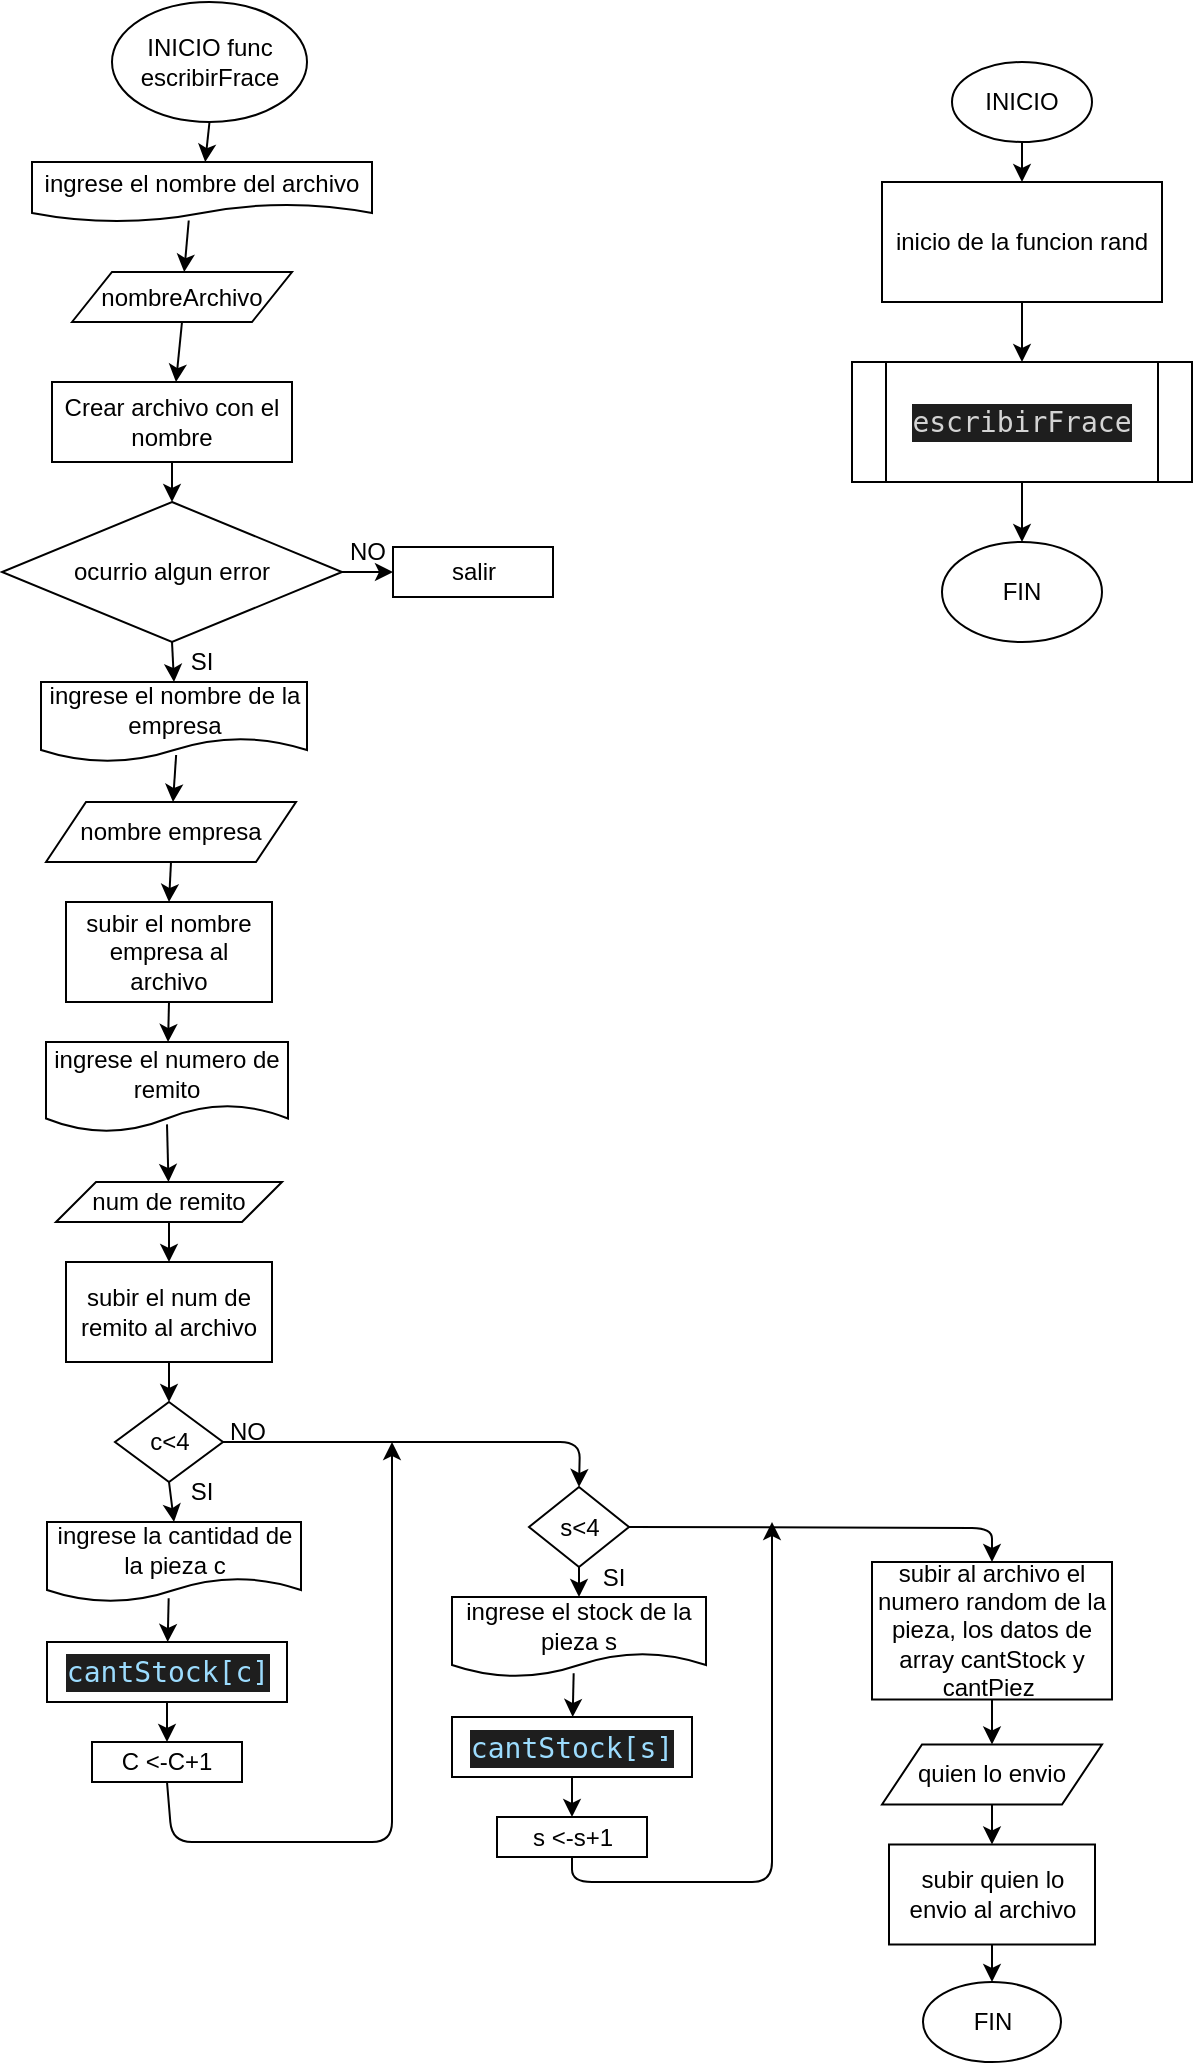 <mxfile>
    <diagram id="YM2yG2WmW4qGrEzik1B_" name="Page-1">
        <mxGraphModel dx="1128" dy="472" grid="1" gridSize="10" guides="1" tooltips="1" connect="1" arrows="1" fold="1" page="1" pageScale="1" pageWidth="850" pageHeight="1100" math="0" shadow="0">
            <root>
                <mxCell id="0"/>
                <mxCell id="1" parent="0"/>
                <mxCell id="2" value="INICIO" style="ellipse;whiteSpace=wrap;html=1;" vertex="1" parent="1">
                    <mxGeometry x="510" y="60" width="70" height="40" as="geometry"/>
                </mxCell>
                <mxCell id="4" value="&lt;div style=&quot;color: rgb(212, 212, 212); background-color: rgb(30, 30, 30); font-family: &amp;quot;Droid Sans Mono&amp;quot;, &amp;quot;monospace&amp;quot;, monospace; font-size: 14px; line-height: 19px;&quot;&gt;escribirFrace&lt;/div&gt;" style="shape=process;whiteSpace=wrap;html=1;backgroundOutline=1;" vertex="1" parent="1">
                    <mxGeometry x="460" y="210" width="170" height="60" as="geometry"/>
                </mxCell>
                <mxCell id="5" value="FIN" style="ellipse;whiteSpace=wrap;html=1;" vertex="1" parent="1">
                    <mxGeometry x="505" y="300" width="80" height="50" as="geometry"/>
                </mxCell>
                <mxCell id="7" value="inicio de la funcion rand" style="rounded=0;whiteSpace=wrap;html=1;" vertex="1" parent="1">
                    <mxGeometry x="475" y="120" width="140" height="60" as="geometry"/>
                </mxCell>
                <mxCell id="8" value="" style="endArrow=classic;html=1;exitX=0.5;exitY=1;exitDx=0;exitDy=0;" edge="1" parent="1" source="2" target="7">
                    <mxGeometry width="50" height="50" relative="1" as="geometry">
                        <mxPoint x="625" y="120" as="sourcePoint"/>
                        <mxPoint x="675" y="70" as="targetPoint"/>
                    </mxGeometry>
                </mxCell>
                <mxCell id="9" value="" style="endArrow=classic;html=1;exitX=0.5;exitY=1;exitDx=0;exitDy=0;entryX=0.5;entryY=0;entryDx=0;entryDy=0;" edge="1" parent="1" source="7" target="4">
                    <mxGeometry width="50" height="50" relative="1" as="geometry">
                        <mxPoint x="635" y="200" as="sourcePoint"/>
                        <mxPoint x="685" y="150" as="targetPoint"/>
                    </mxGeometry>
                </mxCell>
                <mxCell id="10" value="" style="endArrow=classic;html=1;exitX=0.5;exitY=1;exitDx=0;exitDy=0;entryX=0.5;entryY=0;entryDx=0;entryDy=0;" edge="1" parent="1" source="4" target="5">
                    <mxGeometry width="50" height="50" relative="1" as="geometry">
                        <mxPoint x="615" y="330" as="sourcePoint"/>
                        <mxPoint x="665" y="280" as="targetPoint"/>
                    </mxGeometry>
                </mxCell>
                <mxCell id="11" value="INICIO func&lt;br&gt;escribirFrace" style="ellipse;whiteSpace=wrap;html=1;" vertex="1" parent="1">
                    <mxGeometry x="90" y="30" width="97.5" height="60" as="geometry"/>
                </mxCell>
                <mxCell id="12" value="nombreArchivo" style="shape=parallelogram;perimeter=parallelogramPerimeter;whiteSpace=wrap;html=1;fixedSize=1;" vertex="1" parent="1">
                    <mxGeometry x="70" y="165" width="110" height="25" as="geometry"/>
                </mxCell>
                <mxCell id="13" value="ocurrio algun error" style="rhombus;whiteSpace=wrap;html=1;" vertex="1" parent="1">
                    <mxGeometry x="35" y="280" width="170" height="70" as="geometry"/>
                </mxCell>
                <mxCell id="15" value="salir" style="rounded=0;whiteSpace=wrap;html=1;" vertex="1" parent="1">
                    <mxGeometry x="230.5" y="302.5" width="80" height="25" as="geometry"/>
                </mxCell>
                <mxCell id="18" value="" style="endArrow=classic;html=1;exitX=1;exitY=0.5;exitDx=0;exitDy=0;entryX=0;entryY=0.5;entryDx=0;entryDy=0;" edge="1" parent="1" source="13" target="15">
                    <mxGeometry width="50" height="50" relative="1" as="geometry">
                        <mxPoint x="205" y="415" as="sourcePoint"/>
                        <mxPoint x="245" y="380" as="targetPoint"/>
                    </mxGeometry>
                </mxCell>
                <mxCell id="20" value="Crear archivo con el nombre" style="rounded=0;whiteSpace=wrap;html=1;" vertex="1" parent="1">
                    <mxGeometry x="60" y="220" width="120" height="40" as="geometry"/>
                </mxCell>
                <mxCell id="22" value="" style="endArrow=classic;html=1;exitX=0.5;exitY=1;exitDx=0;exitDy=0;entryX=0.5;entryY=0;entryDx=0;entryDy=0;" edge="1" parent="1" source="20" target="13">
                    <mxGeometry width="50" height="50" relative="1" as="geometry">
                        <mxPoint x="185" y="280" as="sourcePoint"/>
                        <mxPoint x="235" y="230" as="targetPoint"/>
                    </mxGeometry>
                </mxCell>
                <mxCell id="23" value="" style="endArrow=classic;html=1;exitX=0.5;exitY=1;exitDx=0;exitDy=0;" edge="1" parent="1" source="12" target="20">
                    <mxGeometry width="50" height="50" relative="1" as="geometry">
                        <mxPoint x="195" y="210" as="sourcePoint"/>
                        <mxPoint x="245" y="160" as="targetPoint"/>
                    </mxGeometry>
                </mxCell>
                <mxCell id="24" value="NO" style="text;html=1;strokeColor=none;fillColor=none;align=center;verticalAlign=middle;whiteSpace=wrap;rounded=0;" vertex="1" parent="1">
                    <mxGeometry x="187.5" y="290" width="60" height="30" as="geometry"/>
                </mxCell>
                <mxCell id="25" value="SI" style="text;html=1;strokeColor=none;fillColor=none;align=center;verticalAlign=middle;whiteSpace=wrap;rounded=0;" vertex="1" parent="1">
                    <mxGeometry x="115" y="350" width="40" height="20" as="geometry"/>
                </mxCell>
                <mxCell id="26" value="nombre empresa" style="shape=parallelogram;perimeter=parallelogramPerimeter;whiteSpace=wrap;html=1;fixedSize=1;" vertex="1" parent="1">
                    <mxGeometry x="57" y="430" width="125" height="30" as="geometry"/>
                </mxCell>
                <mxCell id="27" value="num de remito" style="shape=parallelogram;perimeter=parallelogramPerimeter;whiteSpace=wrap;html=1;fixedSize=1;" vertex="1" parent="1">
                    <mxGeometry x="62" y="620" width="113" height="20" as="geometry"/>
                </mxCell>
                <mxCell id="28" value="subir el nombre empresa al archivo" style="rounded=0;whiteSpace=wrap;html=1;" vertex="1" parent="1">
                    <mxGeometry x="67" y="480" width="103" height="50" as="geometry"/>
                </mxCell>
                <mxCell id="29" value="" style="endArrow=classic;html=1;exitX=0.5;exitY=1;exitDx=0;exitDy=0;entryX=0.5;entryY=0;entryDx=0;entryDy=0;" edge="1" parent="1" source="26" target="28">
                    <mxGeometry width="50" height="50" relative="1" as="geometry">
                        <mxPoint x="214.5" y="530" as="sourcePoint"/>
                        <mxPoint x="264.5" y="480" as="targetPoint"/>
                    </mxGeometry>
                </mxCell>
                <mxCell id="31" value="subir el num de remito al archivo" style="rounded=0;whiteSpace=wrap;html=1;" vertex="1" parent="1">
                    <mxGeometry x="67" y="660" width="103" height="50" as="geometry"/>
                </mxCell>
                <mxCell id="32" value="" style="endArrow=classic;html=1;exitX=0.5;exitY=1;exitDx=0;exitDy=0;" edge="1" parent="1" source="27" target="31">
                    <mxGeometry width="50" height="50" relative="1" as="geometry">
                        <mxPoint x="184.5" y="660" as="sourcePoint"/>
                        <mxPoint x="234.5" y="610" as="targetPoint"/>
                    </mxGeometry>
                </mxCell>
                <mxCell id="33" value="quien lo envio" style="shape=parallelogram;perimeter=parallelogramPerimeter;whiteSpace=wrap;html=1;fixedSize=1;" vertex="1" parent="1">
                    <mxGeometry x="475" y="901.25" width="110" height="30" as="geometry"/>
                </mxCell>
                <mxCell id="34" value="subir quien lo envio al archivo" style="rounded=0;whiteSpace=wrap;html=1;" vertex="1" parent="1">
                    <mxGeometry x="478.5" y="951.25" width="103" height="50" as="geometry"/>
                </mxCell>
                <mxCell id="35" value="" style="endArrow=classic;html=1;exitX=0.5;exitY=1;exitDx=0;exitDy=0;entryX=0.5;entryY=0;entryDx=0;entryDy=0;" edge="1" parent="1" source="33" target="34">
                    <mxGeometry width="50" height="50" relative="1" as="geometry">
                        <mxPoint x="595" y="951.25" as="sourcePoint"/>
                        <mxPoint x="645" y="901.25" as="targetPoint"/>
                    </mxGeometry>
                </mxCell>
                <mxCell id="36" value="c&amp;lt;4" style="rhombus;whiteSpace=wrap;html=1;" vertex="1" parent="1">
                    <mxGeometry x="91.5" y="730" width="54" height="40" as="geometry"/>
                </mxCell>
                <mxCell id="37" value="s&amp;lt;4" style="rhombus;whiteSpace=wrap;html=1;" vertex="1" parent="1">
                    <mxGeometry x="298.5" y="772.5" width="50" height="40" as="geometry"/>
                </mxCell>
                <mxCell id="38" value="" style="endArrow=classic;html=1;exitX=0.5;exitY=1;exitDx=0;exitDy=0;entryX=0.5;entryY=0;entryDx=0;entryDy=0;" edge="1" parent="1" source="31" target="36">
                    <mxGeometry width="50" height="50" relative="1" as="geometry">
                        <mxPoint x="154.5" y="760" as="sourcePoint"/>
                        <mxPoint x="204.5" y="710" as="targetPoint"/>
                    </mxGeometry>
                </mxCell>
                <mxCell id="40" value="ingrese el nombre del archivo" style="shape=document;whiteSpace=wrap;html=1;boundedLbl=1;" vertex="1" parent="1">
                    <mxGeometry x="50" y="110" width="170" height="30" as="geometry"/>
                </mxCell>
                <mxCell id="41" value="" style="endArrow=classic;html=1;exitX=0.461;exitY=0.975;exitDx=0;exitDy=0;exitPerimeter=0;" edge="1" parent="1" source="40" target="12">
                    <mxGeometry width="50" height="50" relative="1" as="geometry">
                        <mxPoint x="220" y="180" as="sourcePoint"/>
                        <mxPoint x="270" y="130" as="targetPoint"/>
                    </mxGeometry>
                </mxCell>
                <mxCell id="42" value="" style="endArrow=classic;html=1;exitX=0.5;exitY=1;exitDx=0;exitDy=0;" edge="1" parent="1" source="11" target="40">
                    <mxGeometry width="50" height="50" relative="1" as="geometry">
                        <mxPoint x="220" y="90" as="sourcePoint"/>
                        <mxPoint x="270" y="40" as="targetPoint"/>
                    </mxGeometry>
                </mxCell>
                <mxCell id="43" value="ingrese el nombre de la empresa" style="shape=document;whiteSpace=wrap;html=1;boundedLbl=1;" vertex="1" parent="1">
                    <mxGeometry x="54.5" y="370" width="133" height="40" as="geometry"/>
                </mxCell>
                <mxCell id="44" value="" style="endArrow=classic;html=1;exitX=0.508;exitY=0.913;exitDx=0;exitDy=0;exitPerimeter=0;" edge="1" parent="1" source="43" target="26">
                    <mxGeometry width="50" height="50" relative="1" as="geometry">
                        <mxPoint x="214.5" y="400" as="sourcePoint"/>
                        <mxPoint x="284.5" y="400" as="targetPoint"/>
                    </mxGeometry>
                </mxCell>
                <mxCell id="45" value="ingrese el numero de remito" style="shape=document;whiteSpace=wrap;html=1;boundedLbl=1;" vertex="1" parent="1">
                    <mxGeometry x="57" y="550" width="121" height="45" as="geometry"/>
                </mxCell>
                <mxCell id="46" value="" style="endArrow=classic;html=1;exitX=0.5;exitY=1;exitDx=0;exitDy=0;" edge="1" parent="1" source="28" target="45">
                    <mxGeometry width="50" height="50" relative="1" as="geometry">
                        <mxPoint x="244.5" y="580" as="sourcePoint"/>
                        <mxPoint x="294.5" y="530" as="targetPoint"/>
                    </mxGeometry>
                </mxCell>
                <mxCell id="47" value="" style="endArrow=classic;html=1;exitX=0.5;exitY=0.915;exitDx=0;exitDy=0;exitPerimeter=0;" edge="1" parent="1" source="45" target="27">
                    <mxGeometry width="50" height="50" relative="1" as="geometry">
                        <mxPoint x="184.5" y="640" as="sourcePoint"/>
                        <mxPoint x="234.5" y="590" as="targetPoint"/>
                    </mxGeometry>
                </mxCell>
                <mxCell id="48" value="" style="endArrow=classic;html=1;exitX=0.5;exitY=1;exitDx=0;exitDy=0;entryX=0.5;entryY=0;entryDx=0;entryDy=0;" edge="1" parent="1" source="13" target="43">
                    <mxGeometry width="50" height="50" relative="1" as="geometry">
                        <mxPoint x="220" y="430" as="sourcePoint"/>
                        <mxPoint x="270" y="380" as="targetPoint"/>
                    </mxGeometry>
                </mxCell>
                <mxCell id="49" value="ingrese la cantidad de la pieza c" style="shape=document;whiteSpace=wrap;html=1;boundedLbl=1;" vertex="1" parent="1">
                    <mxGeometry x="57.5" y="790" width="127" height="40" as="geometry"/>
                </mxCell>
                <mxCell id="50" value="&lt;div style=&quot;color: rgb(212, 212, 212); background-color: rgb(30, 30, 30); font-family: &amp;quot;Droid Sans Mono&amp;quot;, &amp;quot;monospace&amp;quot;, monospace; font-size: 14px; line-height: 19px;&quot;&gt;&lt;span style=&quot;color: #9cdcfe;&quot;&gt;cantStock[c]&lt;/span&gt;&lt;/div&gt;" style="rounded=0;whiteSpace=wrap;html=1;" vertex="1" parent="1">
                    <mxGeometry x="57.5" y="850" width="120" height="30" as="geometry"/>
                </mxCell>
                <mxCell id="51" value="" style="endArrow=classic;html=1;exitX=0.5;exitY=1;exitDx=0;exitDy=0;entryX=0.5;entryY=0;entryDx=0;entryDy=0;" edge="1" parent="1" source="36" target="49">
                    <mxGeometry width="50" height="50" relative="1" as="geometry">
                        <mxPoint x="150" y="790" as="sourcePoint"/>
                        <mxPoint x="200" y="740" as="targetPoint"/>
                    </mxGeometry>
                </mxCell>
                <mxCell id="52" value="" style="endArrow=classic;html=1;exitX=0.479;exitY=0.952;exitDx=0;exitDy=0;exitPerimeter=0;" edge="1" parent="1" source="49" target="50">
                    <mxGeometry width="50" height="50" relative="1" as="geometry">
                        <mxPoint x="120" y="840" as="sourcePoint"/>
                        <mxPoint x="210" y="830" as="targetPoint"/>
                    </mxGeometry>
                </mxCell>
                <mxCell id="53" value="SI" style="text;html=1;strokeColor=none;fillColor=none;align=center;verticalAlign=middle;whiteSpace=wrap;rounded=0;" vertex="1" parent="1">
                    <mxGeometry x="105" y="760" width="60" height="30" as="geometry"/>
                </mxCell>
                <mxCell id="54" value="C &amp;lt;-C+1" style="rounded=0;whiteSpace=wrap;html=1;" vertex="1" parent="1">
                    <mxGeometry x="80" y="900" width="75" height="20" as="geometry"/>
                </mxCell>
                <mxCell id="55" value="" style="endArrow=classic;html=1;exitX=0.5;exitY=1;exitDx=0;exitDy=0;entryX=0.5;entryY=0;entryDx=0;entryDy=0;" edge="1" parent="1" source="50" target="54">
                    <mxGeometry width="50" height="50" relative="1" as="geometry">
                        <mxPoint x="220" y="920" as="sourcePoint"/>
                        <mxPoint x="270" y="870" as="targetPoint"/>
                    </mxGeometry>
                </mxCell>
                <mxCell id="56" value="" style="endArrow=classic;html=1;exitX=1;exitY=0.5;exitDx=0;exitDy=0;entryX=0.5;entryY=0;entryDx=0;entryDy=0;" edge="1" parent="1" source="36" target="37">
                    <mxGeometry width="50" height="50" relative="1" as="geometry">
                        <mxPoint x="190" y="770" as="sourcePoint"/>
                        <mxPoint x="240" y="750" as="targetPoint"/>
                        <Array as="points">
                            <mxPoint x="324" y="750"/>
                        </Array>
                    </mxGeometry>
                </mxCell>
                <mxCell id="57" value="NO" style="text;html=1;strokeColor=none;fillColor=none;align=center;verticalAlign=middle;whiteSpace=wrap;rounded=0;" vertex="1" parent="1">
                    <mxGeometry x="127.5" y="730" width="60" height="30" as="geometry"/>
                </mxCell>
                <mxCell id="64" value="ingrese el stock de la pieza s" style="shape=document;whiteSpace=wrap;html=1;boundedLbl=1;" vertex="1" parent="1">
                    <mxGeometry x="260" y="827.5" width="127" height="40" as="geometry"/>
                </mxCell>
                <mxCell id="65" value="&lt;div style=&quot;color: rgb(212, 212, 212); background-color: rgb(30, 30, 30); font-family: &amp;quot;Droid Sans Mono&amp;quot;, &amp;quot;monospace&amp;quot;, monospace; font-size: 14px; line-height: 19px;&quot;&gt;&lt;div style=&quot;line-height: 19px;&quot;&gt;&lt;span style=&quot;color: #9cdcfe;&quot;&gt;cantStock[s]&lt;/span&gt;&lt;/div&gt;&lt;/div&gt;" style="rounded=0;whiteSpace=wrap;html=1;" vertex="1" parent="1">
                    <mxGeometry x="260" y="887.5" width="120" height="30" as="geometry"/>
                </mxCell>
                <mxCell id="66" value="" style="endArrow=classic;html=1;exitX=0.5;exitY=1;exitDx=0;exitDy=0;entryX=0.5;entryY=0;entryDx=0;entryDy=0;" edge="1" parent="1" target="64" source="37">
                    <mxGeometry width="50" height="50" relative="1" as="geometry">
                        <mxPoint x="321" y="807.5" as="sourcePoint"/>
                        <mxPoint x="402.5" y="777.5" as="targetPoint"/>
                    </mxGeometry>
                </mxCell>
                <mxCell id="67" value="" style="endArrow=classic;html=1;exitX=0.479;exitY=0.952;exitDx=0;exitDy=0;exitPerimeter=0;" edge="1" parent="1" source="64" target="65">
                    <mxGeometry width="50" height="50" relative="1" as="geometry">
                        <mxPoint x="322.5" y="877.5" as="sourcePoint"/>
                        <mxPoint x="412.5" y="867.5" as="targetPoint"/>
                    </mxGeometry>
                </mxCell>
                <mxCell id="68" value="s &amp;lt;-s+1" style="rounded=0;whiteSpace=wrap;html=1;" vertex="1" parent="1">
                    <mxGeometry x="282.5" y="937.5" width="75" height="20" as="geometry"/>
                </mxCell>
                <mxCell id="69" value="" style="endArrow=classic;html=1;exitX=0.5;exitY=1;exitDx=0;exitDy=0;entryX=0.5;entryY=0;entryDx=0;entryDy=0;" edge="1" parent="1" source="65" target="68">
                    <mxGeometry width="50" height="50" relative="1" as="geometry">
                        <mxPoint x="422.5" y="957.5" as="sourcePoint"/>
                        <mxPoint x="472.5" y="907.5" as="targetPoint"/>
                    </mxGeometry>
                </mxCell>
                <mxCell id="70" value="" style="endArrow=classic;html=1;exitX=0.5;exitY=1;exitDx=0;exitDy=0;" edge="1" parent="1" source="54">
                    <mxGeometry width="50" height="50" relative="1" as="geometry">
                        <mxPoint x="110" y="950" as="sourcePoint"/>
                        <mxPoint x="230" y="750" as="targetPoint"/>
                        <Array as="points">
                            <mxPoint x="120" y="950"/>
                            <mxPoint x="230" y="950"/>
                        </Array>
                    </mxGeometry>
                </mxCell>
                <mxCell id="71" value="SI" style="text;html=1;strokeColor=none;fillColor=none;align=center;verticalAlign=middle;whiteSpace=wrap;rounded=0;" vertex="1" parent="1">
                    <mxGeometry x="310.5" y="802.5" width="60" height="30" as="geometry"/>
                </mxCell>
                <mxCell id="72" value="subir al archivo el numero random de la pieza, los datos de array cantStock y cantPiez&amp;nbsp;" style="rounded=0;whiteSpace=wrap;html=1;" vertex="1" parent="1">
                    <mxGeometry x="470" y="810" width="120" height="68.75" as="geometry"/>
                </mxCell>
                <mxCell id="73" value="" style="endArrow=classic;html=1;exitX=0.5;exitY=1;exitDx=0;exitDy=0;" edge="1" parent="1" source="72" target="33">
                    <mxGeometry width="50" height="50" relative="1" as="geometry">
                        <mxPoint x="625" y="901.25" as="sourcePoint"/>
                        <mxPoint x="675" y="851.25" as="targetPoint"/>
                    </mxGeometry>
                </mxCell>
                <mxCell id="74" value="" style="endArrow=classic;html=1;exitX=1;exitY=0.5;exitDx=0;exitDy=0;entryX=0.5;entryY=0;entryDx=0;entryDy=0;" edge="1" parent="1" source="37" target="72">
                    <mxGeometry width="50" height="50" relative="1" as="geometry">
                        <mxPoint x="380" y="790" as="sourcePoint"/>
                        <mxPoint x="520" y="760" as="targetPoint"/>
                        <Array as="points">
                            <mxPoint x="530" y="793"/>
                        </Array>
                    </mxGeometry>
                </mxCell>
                <mxCell id="75" value="FIN" style="ellipse;whiteSpace=wrap;html=1;" vertex="1" parent="1">
                    <mxGeometry x="495.5" y="1020" width="69" height="40" as="geometry"/>
                </mxCell>
                <mxCell id="76" value="" style="endArrow=classic;html=1;exitX=0.5;exitY=1;exitDx=0;exitDy=0;" edge="1" parent="1" source="68">
                    <mxGeometry width="50" height="50" relative="1" as="geometry">
                        <mxPoint x="390" y="970" as="sourcePoint"/>
                        <mxPoint x="420" y="790" as="targetPoint"/>
                        <Array as="points">
                            <mxPoint x="320" y="970"/>
                            <mxPoint x="420" y="970"/>
                        </Array>
                    </mxGeometry>
                </mxCell>
                <mxCell id="77" value="" style="endArrow=classic;html=1;exitX=0.5;exitY=1;exitDx=0;exitDy=0;entryX=0.5;entryY=0;entryDx=0;entryDy=0;" edge="1" parent="1" source="34" target="75">
                    <mxGeometry width="50" height="50" relative="1" as="geometry">
                        <mxPoint x="580" y="1040" as="sourcePoint"/>
                        <mxPoint x="630" y="990" as="targetPoint"/>
                    </mxGeometry>
                </mxCell>
            </root>
        </mxGraphModel>
    </diagram>
</mxfile>
